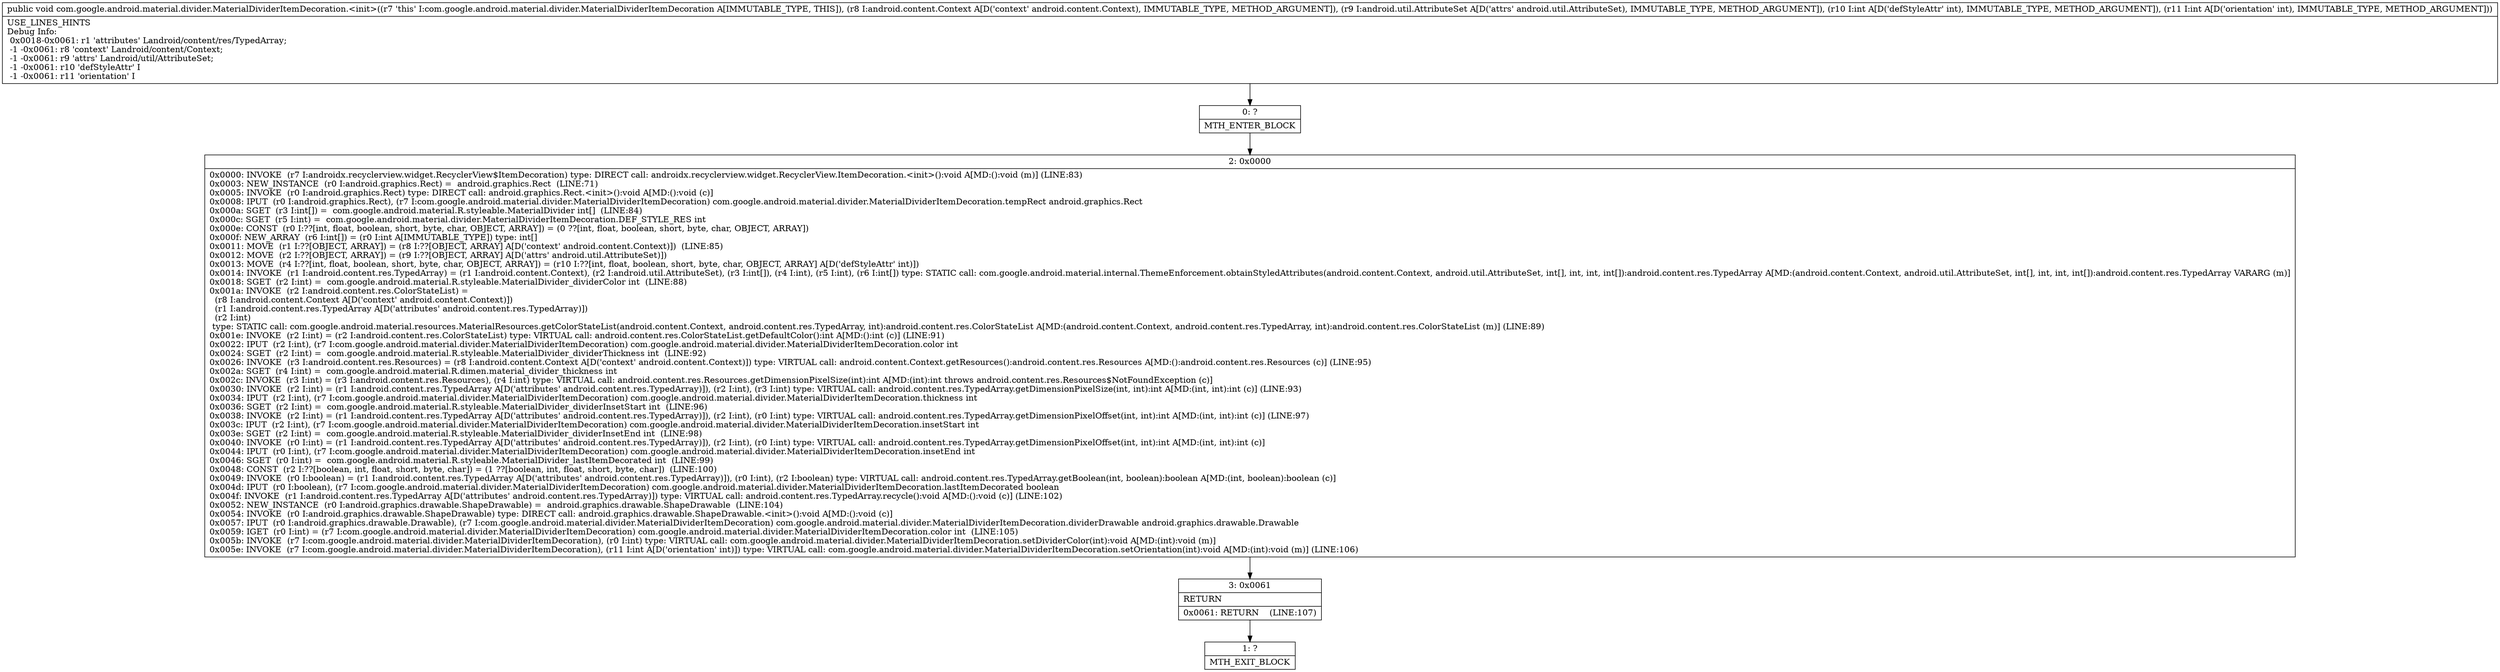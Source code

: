 digraph "CFG forcom.google.android.material.divider.MaterialDividerItemDecoration.\<init\>(Landroid\/content\/Context;Landroid\/util\/AttributeSet;II)V" {
Node_0 [shape=record,label="{0\:\ ?|MTH_ENTER_BLOCK\l}"];
Node_2 [shape=record,label="{2\:\ 0x0000|0x0000: INVOKE  (r7 I:androidx.recyclerview.widget.RecyclerView$ItemDecoration) type: DIRECT call: androidx.recyclerview.widget.RecyclerView.ItemDecoration.\<init\>():void A[MD:():void (m)] (LINE:83)\l0x0003: NEW_INSTANCE  (r0 I:android.graphics.Rect) =  android.graphics.Rect  (LINE:71)\l0x0005: INVOKE  (r0 I:android.graphics.Rect) type: DIRECT call: android.graphics.Rect.\<init\>():void A[MD:():void (c)]\l0x0008: IPUT  (r0 I:android.graphics.Rect), (r7 I:com.google.android.material.divider.MaterialDividerItemDecoration) com.google.android.material.divider.MaterialDividerItemDecoration.tempRect android.graphics.Rect \l0x000a: SGET  (r3 I:int[]) =  com.google.android.material.R.styleable.MaterialDivider int[]  (LINE:84)\l0x000c: SGET  (r5 I:int) =  com.google.android.material.divider.MaterialDividerItemDecoration.DEF_STYLE_RES int \l0x000e: CONST  (r0 I:??[int, float, boolean, short, byte, char, OBJECT, ARRAY]) = (0 ??[int, float, boolean, short, byte, char, OBJECT, ARRAY]) \l0x000f: NEW_ARRAY  (r6 I:int[]) = (r0 I:int A[IMMUTABLE_TYPE]) type: int[] \l0x0011: MOVE  (r1 I:??[OBJECT, ARRAY]) = (r8 I:??[OBJECT, ARRAY] A[D('context' android.content.Context)])  (LINE:85)\l0x0012: MOVE  (r2 I:??[OBJECT, ARRAY]) = (r9 I:??[OBJECT, ARRAY] A[D('attrs' android.util.AttributeSet)]) \l0x0013: MOVE  (r4 I:??[int, float, boolean, short, byte, char, OBJECT, ARRAY]) = (r10 I:??[int, float, boolean, short, byte, char, OBJECT, ARRAY] A[D('defStyleAttr' int)]) \l0x0014: INVOKE  (r1 I:android.content.res.TypedArray) = (r1 I:android.content.Context), (r2 I:android.util.AttributeSet), (r3 I:int[]), (r4 I:int), (r5 I:int), (r6 I:int[]) type: STATIC call: com.google.android.material.internal.ThemeEnforcement.obtainStyledAttributes(android.content.Context, android.util.AttributeSet, int[], int, int, int[]):android.content.res.TypedArray A[MD:(android.content.Context, android.util.AttributeSet, int[], int, int, int[]):android.content.res.TypedArray VARARG (m)]\l0x0018: SGET  (r2 I:int) =  com.google.android.material.R.styleable.MaterialDivider_dividerColor int  (LINE:88)\l0x001a: INVOKE  (r2 I:android.content.res.ColorStateList) = \l  (r8 I:android.content.Context A[D('context' android.content.Context)])\l  (r1 I:android.content.res.TypedArray A[D('attributes' android.content.res.TypedArray)])\l  (r2 I:int)\l type: STATIC call: com.google.android.material.resources.MaterialResources.getColorStateList(android.content.Context, android.content.res.TypedArray, int):android.content.res.ColorStateList A[MD:(android.content.Context, android.content.res.TypedArray, int):android.content.res.ColorStateList (m)] (LINE:89)\l0x001e: INVOKE  (r2 I:int) = (r2 I:android.content.res.ColorStateList) type: VIRTUAL call: android.content.res.ColorStateList.getDefaultColor():int A[MD:():int (c)] (LINE:91)\l0x0022: IPUT  (r2 I:int), (r7 I:com.google.android.material.divider.MaterialDividerItemDecoration) com.google.android.material.divider.MaterialDividerItemDecoration.color int \l0x0024: SGET  (r2 I:int) =  com.google.android.material.R.styleable.MaterialDivider_dividerThickness int  (LINE:92)\l0x0026: INVOKE  (r3 I:android.content.res.Resources) = (r8 I:android.content.Context A[D('context' android.content.Context)]) type: VIRTUAL call: android.content.Context.getResources():android.content.res.Resources A[MD:():android.content.res.Resources (c)] (LINE:95)\l0x002a: SGET  (r4 I:int) =  com.google.android.material.R.dimen.material_divider_thickness int \l0x002c: INVOKE  (r3 I:int) = (r3 I:android.content.res.Resources), (r4 I:int) type: VIRTUAL call: android.content.res.Resources.getDimensionPixelSize(int):int A[MD:(int):int throws android.content.res.Resources$NotFoundException (c)]\l0x0030: INVOKE  (r2 I:int) = (r1 I:android.content.res.TypedArray A[D('attributes' android.content.res.TypedArray)]), (r2 I:int), (r3 I:int) type: VIRTUAL call: android.content.res.TypedArray.getDimensionPixelSize(int, int):int A[MD:(int, int):int (c)] (LINE:93)\l0x0034: IPUT  (r2 I:int), (r7 I:com.google.android.material.divider.MaterialDividerItemDecoration) com.google.android.material.divider.MaterialDividerItemDecoration.thickness int \l0x0036: SGET  (r2 I:int) =  com.google.android.material.R.styleable.MaterialDivider_dividerInsetStart int  (LINE:96)\l0x0038: INVOKE  (r2 I:int) = (r1 I:android.content.res.TypedArray A[D('attributes' android.content.res.TypedArray)]), (r2 I:int), (r0 I:int) type: VIRTUAL call: android.content.res.TypedArray.getDimensionPixelOffset(int, int):int A[MD:(int, int):int (c)] (LINE:97)\l0x003c: IPUT  (r2 I:int), (r7 I:com.google.android.material.divider.MaterialDividerItemDecoration) com.google.android.material.divider.MaterialDividerItemDecoration.insetStart int \l0x003e: SGET  (r2 I:int) =  com.google.android.material.R.styleable.MaterialDivider_dividerInsetEnd int  (LINE:98)\l0x0040: INVOKE  (r0 I:int) = (r1 I:android.content.res.TypedArray A[D('attributes' android.content.res.TypedArray)]), (r2 I:int), (r0 I:int) type: VIRTUAL call: android.content.res.TypedArray.getDimensionPixelOffset(int, int):int A[MD:(int, int):int (c)]\l0x0044: IPUT  (r0 I:int), (r7 I:com.google.android.material.divider.MaterialDividerItemDecoration) com.google.android.material.divider.MaterialDividerItemDecoration.insetEnd int \l0x0046: SGET  (r0 I:int) =  com.google.android.material.R.styleable.MaterialDivider_lastItemDecorated int  (LINE:99)\l0x0048: CONST  (r2 I:??[boolean, int, float, short, byte, char]) = (1 ??[boolean, int, float, short, byte, char])  (LINE:100)\l0x0049: INVOKE  (r0 I:boolean) = (r1 I:android.content.res.TypedArray A[D('attributes' android.content.res.TypedArray)]), (r0 I:int), (r2 I:boolean) type: VIRTUAL call: android.content.res.TypedArray.getBoolean(int, boolean):boolean A[MD:(int, boolean):boolean (c)]\l0x004d: IPUT  (r0 I:boolean), (r7 I:com.google.android.material.divider.MaterialDividerItemDecoration) com.google.android.material.divider.MaterialDividerItemDecoration.lastItemDecorated boolean \l0x004f: INVOKE  (r1 I:android.content.res.TypedArray A[D('attributes' android.content.res.TypedArray)]) type: VIRTUAL call: android.content.res.TypedArray.recycle():void A[MD:():void (c)] (LINE:102)\l0x0052: NEW_INSTANCE  (r0 I:android.graphics.drawable.ShapeDrawable) =  android.graphics.drawable.ShapeDrawable  (LINE:104)\l0x0054: INVOKE  (r0 I:android.graphics.drawable.ShapeDrawable) type: DIRECT call: android.graphics.drawable.ShapeDrawable.\<init\>():void A[MD:():void (c)]\l0x0057: IPUT  (r0 I:android.graphics.drawable.Drawable), (r7 I:com.google.android.material.divider.MaterialDividerItemDecoration) com.google.android.material.divider.MaterialDividerItemDecoration.dividerDrawable android.graphics.drawable.Drawable \l0x0059: IGET  (r0 I:int) = (r7 I:com.google.android.material.divider.MaterialDividerItemDecoration) com.google.android.material.divider.MaterialDividerItemDecoration.color int  (LINE:105)\l0x005b: INVOKE  (r7 I:com.google.android.material.divider.MaterialDividerItemDecoration), (r0 I:int) type: VIRTUAL call: com.google.android.material.divider.MaterialDividerItemDecoration.setDividerColor(int):void A[MD:(int):void (m)]\l0x005e: INVOKE  (r7 I:com.google.android.material.divider.MaterialDividerItemDecoration), (r11 I:int A[D('orientation' int)]) type: VIRTUAL call: com.google.android.material.divider.MaterialDividerItemDecoration.setOrientation(int):void A[MD:(int):void (m)] (LINE:106)\l}"];
Node_3 [shape=record,label="{3\:\ 0x0061|RETURN\l|0x0061: RETURN    (LINE:107)\l}"];
Node_1 [shape=record,label="{1\:\ ?|MTH_EXIT_BLOCK\l}"];
MethodNode[shape=record,label="{public void com.google.android.material.divider.MaterialDividerItemDecoration.\<init\>((r7 'this' I:com.google.android.material.divider.MaterialDividerItemDecoration A[IMMUTABLE_TYPE, THIS]), (r8 I:android.content.Context A[D('context' android.content.Context), IMMUTABLE_TYPE, METHOD_ARGUMENT]), (r9 I:android.util.AttributeSet A[D('attrs' android.util.AttributeSet), IMMUTABLE_TYPE, METHOD_ARGUMENT]), (r10 I:int A[D('defStyleAttr' int), IMMUTABLE_TYPE, METHOD_ARGUMENT]), (r11 I:int A[D('orientation' int), IMMUTABLE_TYPE, METHOD_ARGUMENT]))  | USE_LINES_HINTS\lDebug Info:\l  0x0018\-0x0061: r1 'attributes' Landroid\/content\/res\/TypedArray;\l  \-1 \-0x0061: r8 'context' Landroid\/content\/Context;\l  \-1 \-0x0061: r9 'attrs' Landroid\/util\/AttributeSet;\l  \-1 \-0x0061: r10 'defStyleAttr' I\l  \-1 \-0x0061: r11 'orientation' I\l}"];
MethodNode -> Node_0;Node_0 -> Node_2;
Node_2 -> Node_3;
Node_3 -> Node_1;
}

